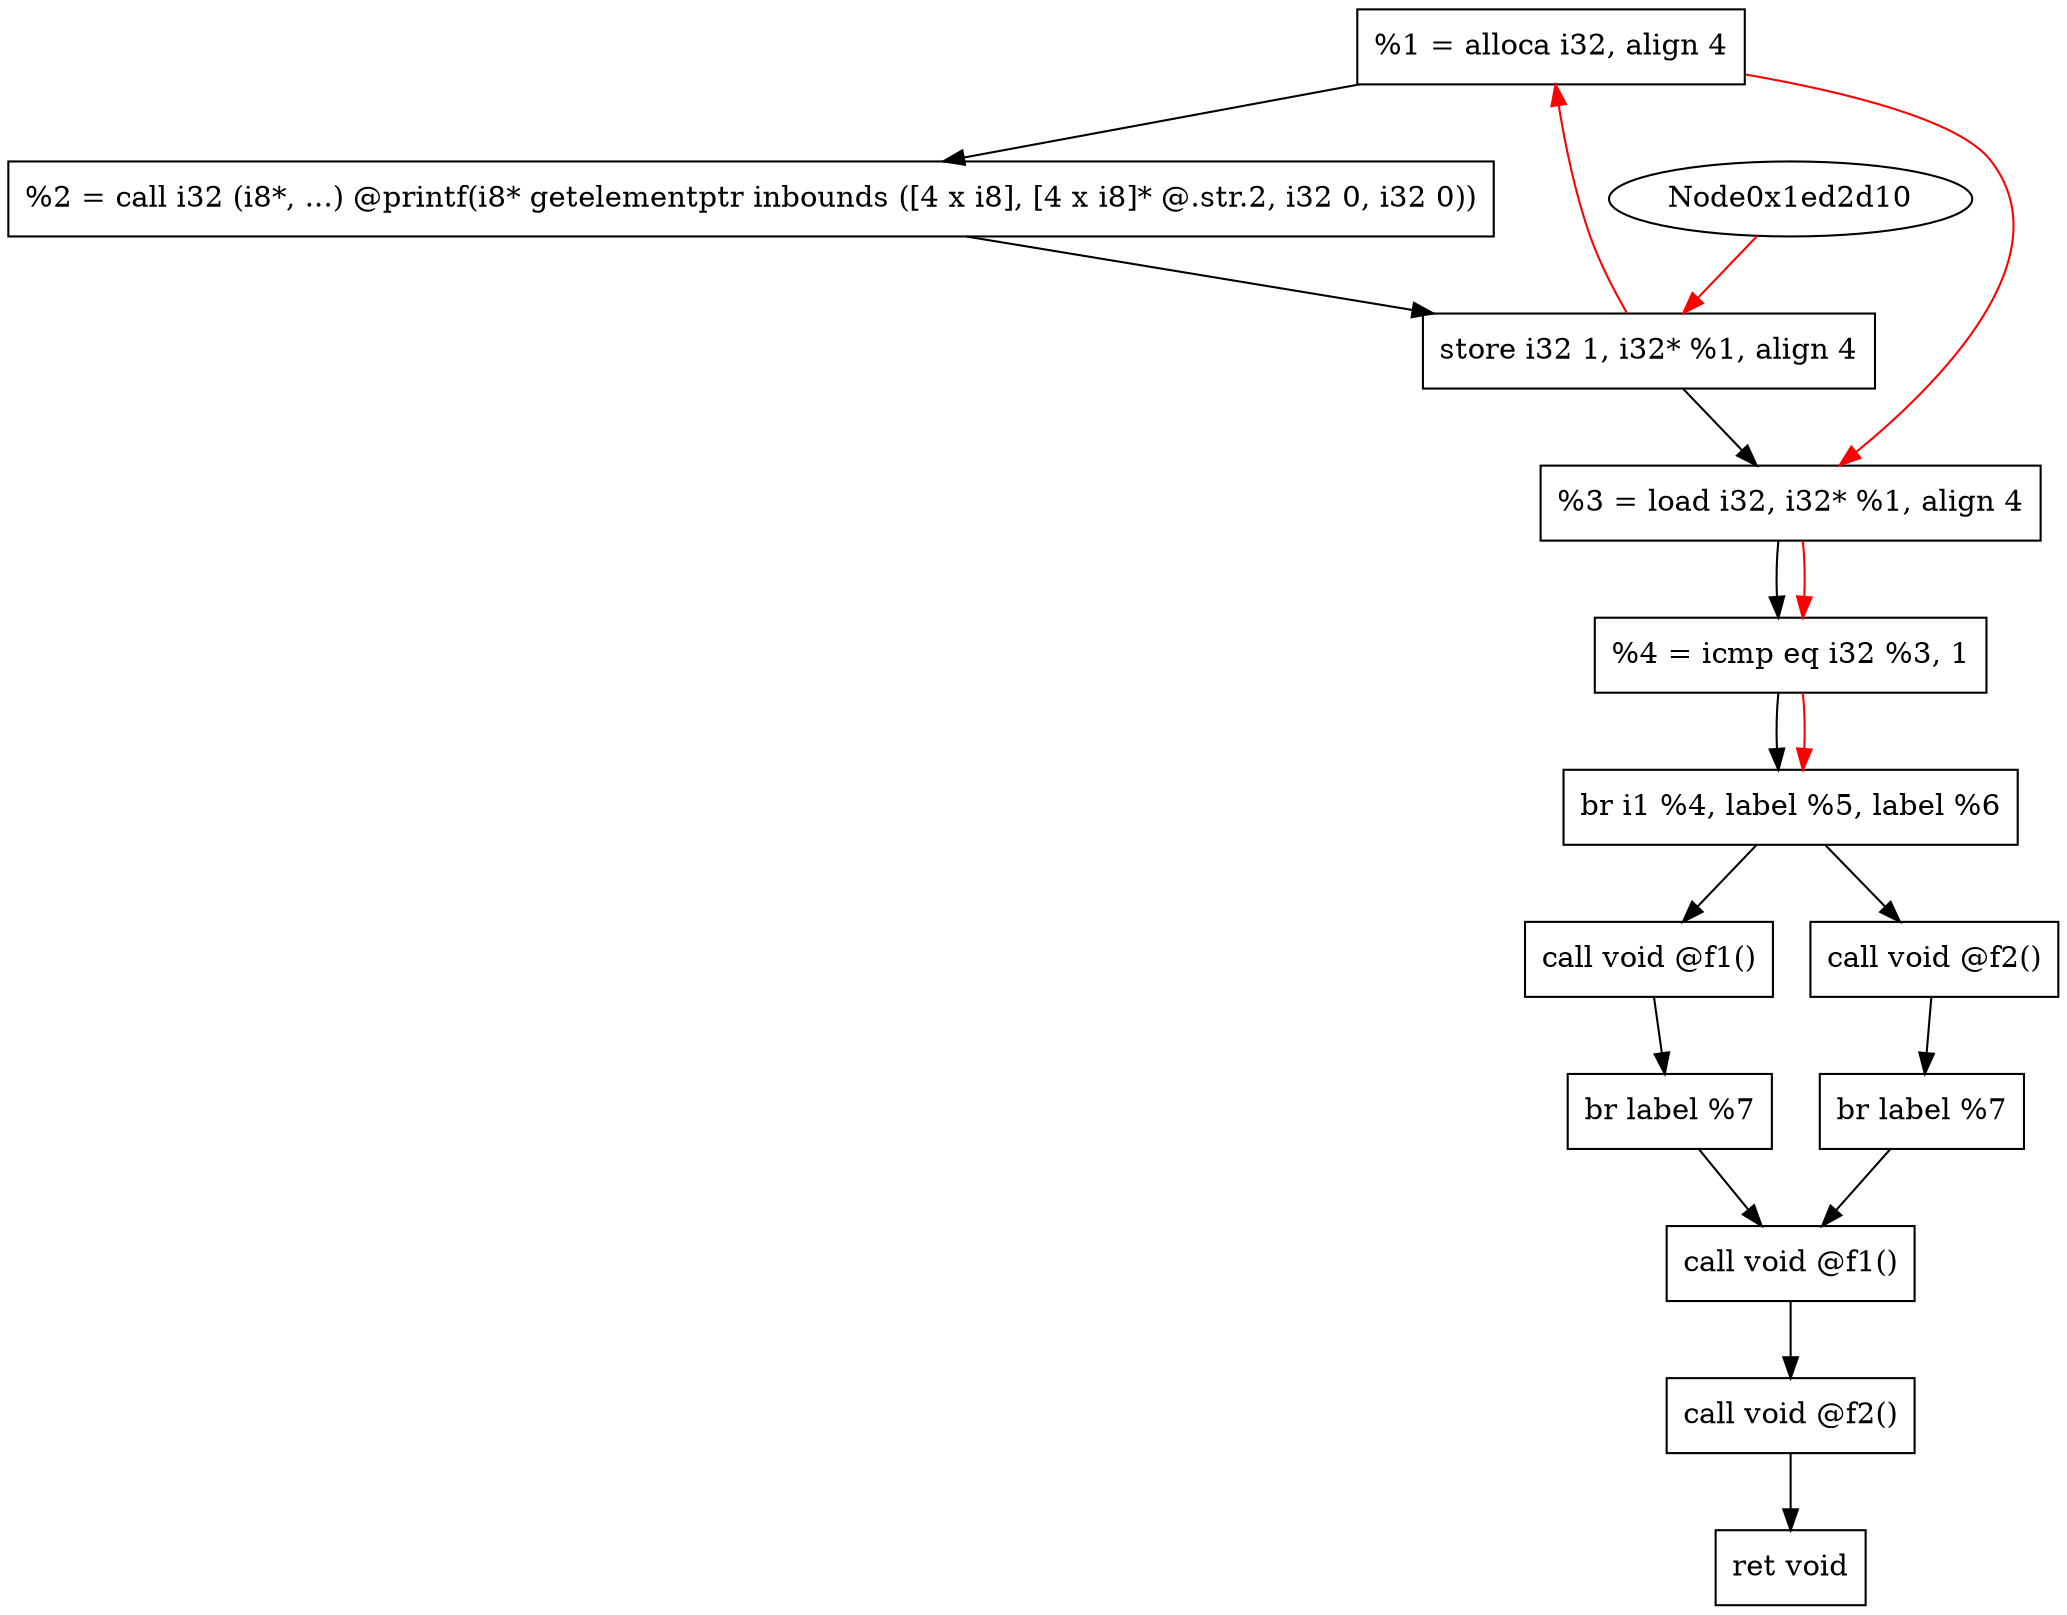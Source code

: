 digraph "DFG for'f3' function" {
	Node0x1ed4b98[shape=record, label="  %1 = alloca i32, align 4"];
	Node0x1ed4c10[shape=record, label="  %2 = call i32 (i8*, ...) @printf(i8* getelementptr inbounds ([4 x i8], [4 x i8]* @.str.2, i32 0, i32 0))"];
	Node0x1ed4c90[shape=record, label="  store i32 1, i32* %1, align 4"];
	Node0x1ed4cf8[shape=record, label="  %3 = load i32, i32* %1, align 4"];
	Node0x1ed4d70[shape=record, label="  %4 = icmp eq i32 %3, 1"];
	Node0x1ed4df8[shape=record, label="  br i1 %4, label %5, label %6"];
	Node0x1ed4e58[shape=record, label="  call void @f1()"];
	Node0x1ed4ec8[shape=record, label="  br label %7"];
	Node0x1ed4f28[shape=record, label="  call void @f2()"];
	Node0x1ed4f98[shape=record, label="  br label %7"];
	Node0x1ed4ff8[shape=record, label="  call void @f1()"];
	Node0x1ed6d68[shape=record, label="  call void @f2()"];
	Node0x1ed6dc0[shape=record, label="  ret void"];
	Node0x1ed4b98 -> Node0x1ed4c10
	Node0x1ed4c10 -> Node0x1ed4c90
	Node0x1ed4c90 -> Node0x1ed4cf8
	Node0x1ed4cf8 -> Node0x1ed4d70
	Node0x1ed4d70 -> Node0x1ed4df8
	Node0x1ed4df8 -> Node0x1ed4e58
	Node0x1ed4df8 -> Node0x1ed4f28
	Node0x1ed4e58 -> Node0x1ed4ec8
	Node0x1ed4ec8 -> Node0x1ed4ff8
	Node0x1ed4f28 -> Node0x1ed4f98
	Node0x1ed4f98 -> Node0x1ed4ff8
	Node0x1ed4ff8 -> Node0x1ed6d68
	Node0x1ed6d68 -> Node0x1ed6dc0
edge [color=red]
	Node0x1ed2d10 -> Node0x1ed4c90
	Node0x1ed4c90 -> Node0x1ed4b98
	Node0x1ed4b98 -> Node0x1ed4cf8
	Node0x1ed4cf8 -> Node0x1ed4d70
	Node0x1ed4d70 -> Node0x1ed4df8
}
